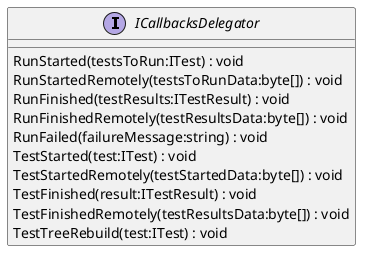 @startuml
interface ICallbacksDelegator {
    RunStarted(testsToRun:ITest) : void
    RunStartedRemotely(testsToRunData:byte[]) : void
    RunFinished(testResults:ITestResult) : void
    RunFinishedRemotely(testResultsData:byte[]) : void
    RunFailed(failureMessage:string) : void
    TestStarted(test:ITest) : void
    TestStartedRemotely(testStartedData:byte[]) : void
    TestFinished(result:ITestResult) : void
    TestFinishedRemotely(testResultsData:byte[]) : void
    TestTreeRebuild(test:ITest) : void
}
@enduml
